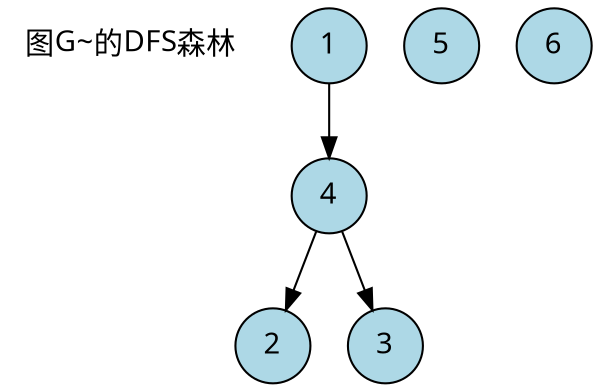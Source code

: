 
//反序
digraph G {
    edge [fontname="FangSong"];
    node [fontname="FangSong"];

    0[label="图G~的DFS森林",shape=plaintext];
    node [style=filled,shape=circle,color="black",fillcolor= "lightblue"];
    1;
    2;
    3;
    4;
    5;
    6;
    
    
    1->4;
    4->3;
    4->2;

}
